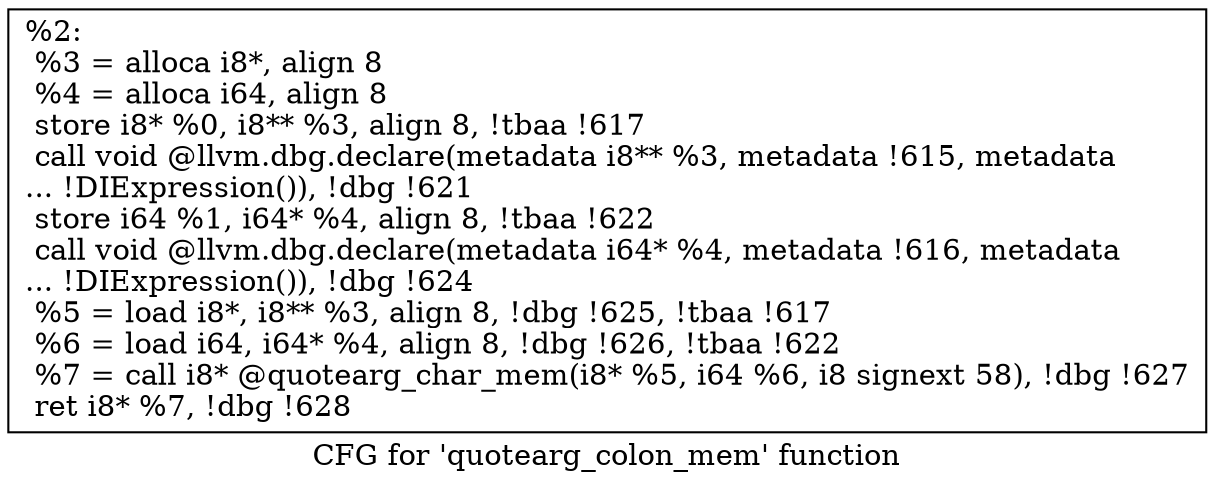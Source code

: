 digraph "CFG for 'quotearg_colon_mem' function" {
	label="CFG for 'quotearg_colon_mem' function";

	Node0x14b5e60 [shape=record,label="{%2:\l  %3 = alloca i8*, align 8\l  %4 = alloca i64, align 8\l  store i8* %0, i8** %3, align 8, !tbaa !617\l  call void @llvm.dbg.declare(metadata i8** %3, metadata !615, metadata\l... !DIExpression()), !dbg !621\l  store i64 %1, i64* %4, align 8, !tbaa !622\l  call void @llvm.dbg.declare(metadata i64* %4, metadata !616, metadata\l... !DIExpression()), !dbg !624\l  %5 = load i8*, i8** %3, align 8, !dbg !625, !tbaa !617\l  %6 = load i64, i64* %4, align 8, !dbg !626, !tbaa !622\l  %7 = call i8* @quotearg_char_mem(i8* %5, i64 %6, i8 signext 58), !dbg !627\l  ret i8* %7, !dbg !628\l}"];
}
